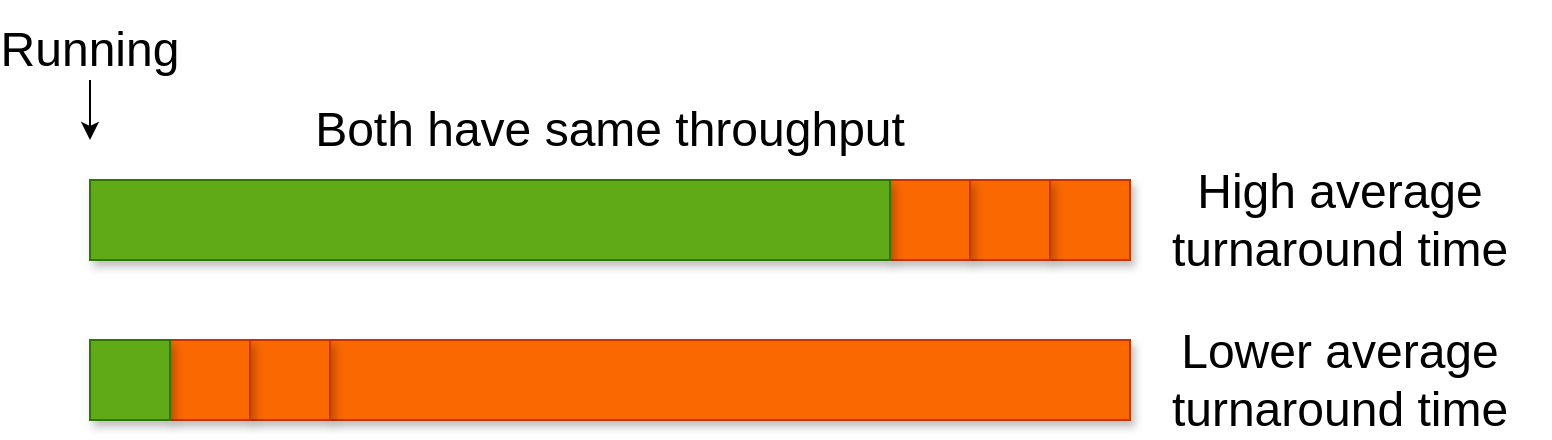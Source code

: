 <mxfile>
    <diagram id="jridvuMnu66xch562mlT" name="Page-1">
        <mxGraphModel dx="705" dy="1109" grid="1" gridSize="10" guides="1" tooltips="1" connect="1" arrows="1" fold="1" page="1" pageScale="1" pageWidth="850" pageHeight="1100" math="0" shadow="0">
            <root>
                <mxCell id="0"/>
                <mxCell id="1" parent="0"/>
                <mxCell id="12" value="" style="rounded=0;whiteSpace=wrap;html=1;fontSize=24;fillColor=#fa6800;strokeColor=#C73500;fontColor=#000000;shadow=1;" vertex="1" parent="1">
                    <mxGeometry x="170" y="180" width="400" height="40" as="geometry"/>
                </mxCell>
                <mxCell id="5" value="" style="rounded=0;whiteSpace=wrap;html=1;fontSize=24;fillColor=#fa6800;strokeColor=#C73500;fontColor=#000000;shadow=1;" vertex="1" parent="1">
                    <mxGeometry x="530" y="100" width="40" height="40" as="geometry"/>
                </mxCell>
                <mxCell id="6" value="" style="rounded=0;whiteSpace=wrap;html=1;fontSize=24;fillColor=#fa6800;strokeColor=#C73500;fontColor=#000000;shadow=1;" vertex="1" parent="1">
                    <mxGeometry x="490" y="100" width="40" height="40" as="geometry"/>
                </mxCell>
                <mxCell id="7" value="" style="rounded=0;whiteSpace=wrap;html=1;fontSize=24;fillColor=#fa6800;strokeColor=#C73500;fontColor=#000000;shadow=1;" vertex="1" parent="1">
                    <mxGeometry x="450" y="100" width="40" height="40" as="geometry"/>
                </mxCell>
                <mxCell id="8" value="" style="rounded=0;whiteSpace=wrap;html=1;fontSize=24;fillColor=#60a917;strokeColor=#2D7600;fontColor=#ffffff;shadow=1;" vertex="1" parent="1">
                    <mxGeometry x="50" y="100" width="400" height="40" as="geometry"/>
                </mxCell>
                <mxCell id="9" value="" style="rounded=0;whiteSpace=wrap;html=1;fontSize=24;fillColor=#fa6800;strokeColor=#C73500;fontColor=#000000;shadow=1;" vertex="1" parent="1">
                    <mxGeometry x="130" y="180" width="40" height="40" as="geometry"/>
                </mxCell>
                <mxCell id="10" value="" style="rounded=0;whiteSpace=wrap;html=1;fontSize=24;fillColor=#fa6800;strokeColor=#C73500;fontColor=#000000;shadow=1;" vertex="1" parent="1">
                    <mxGeometry x="90" y="180" width="40" height="40" as="geometry"/>
                </mxCell>
                <mxCell id="11" value="" style="rounded=0;whiteSpace=wrap;html=1;fontSize=24;fillColor=#60a917;strokeColor=#2D7600;fontColor=#ffffff;shadow=1;" vertex="1" parent="1">
                    <mxGeometry x="50" y="180" width="40" height="40" as="geometry"/>
                </mxCell>
                <mxCell id="13" value="Both have same throughput" style="text;html=1;strokeColor=none;fillColor=none;align=center;verticalAlign=middle;whiteSpace=wrap;rounded=0;fontSize=24;" vertex="1" parent="1">
                    <mxGeometry x="50" y="60" width="520" height="30" as="geometry"/>
                </mxCell>
                <mxCell id="14" value="High average turnaround time" style="text;html=1;strokeColor=none;fillColor=none;align=center;verticalAlign=middle;whiteSpace=wrap;rounded=0;fontSize=24;" vertex="1" parent="1">
                    <mxGeometry x="570" y="105" width="210" height="30" as="geometry"/>
                </mxCell>
                <mxCell id="15" value="Lower average turnaround time" style="text;html=1;strokeColor=none;fillColor=none;align=center;verticalAlign=middle;whiteSpace=wrap;rounded=0;fontSize=24;" vertex="1" parent="1">
                    <mxGeometry x="570" y="185" width="210" height="30" as="geometry"/>
                </mxCell>
                <mxCell id="16" value="Running" style="text;html=1;strokeColor=none;fillColor=none;align=center;verticalAlign=middle;whiteSpace=wrap;rounded=0;fontSize=24;" vertex="1" parent="1">
                    <mxGeometry x="10" y="10" width="80" height="50" as="geometry"/>
                </mxCell>
                <mxCell id="17" style="edgeStyle=orthogonalEdgeStyle;rounded=0;orthogonalLoop=1;jettySize=auto;html=1;exitX=0.5;exitY=1;exitDx=0;exitDy=0;fontSize=24;" edge="1" parent="1" source="16">
                    <mxGeometry relative="1" as="geometry">
                        <mxPoint x="50" y="80" as="targetPoint"/>
                        <Array as="points">
                            <mxPoint x="50" y="50"/>
                        </Array>
                    </mxGeometry>
                </mxCell>
            </root>
        </mxGraphModel>
    </diagram>
</mxfile>